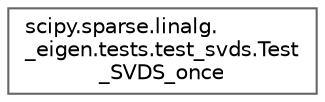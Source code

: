 digraph "Graphical Class Hierarchy"
{
 // LATEX_PDF_SIZE
  bgcolor="transparent";
  edge [fontname=Helvetica,fontsize=10,labelfontname=Helvetica,labelfontsize=10];
  node [fontname=Helvetica,fontsize=10,shape=box,height=0.2,width=0.4];
  rankdir="LR";
  Node0 [id="Node000000",label="scipy.sparse.linalg.\l_eigen.tests.test_svds.Test\l_SVDS_once",height=0.2,width=0.4,color="grey40", fillcolor="white", style="filled",URL="$da/da7/classscipy_1_1sparse_1_1linalg_1_1__eigen_1_1tests_1_1test__svds_1_1Test__SVDS__once.html",tooltip=" "];
}
